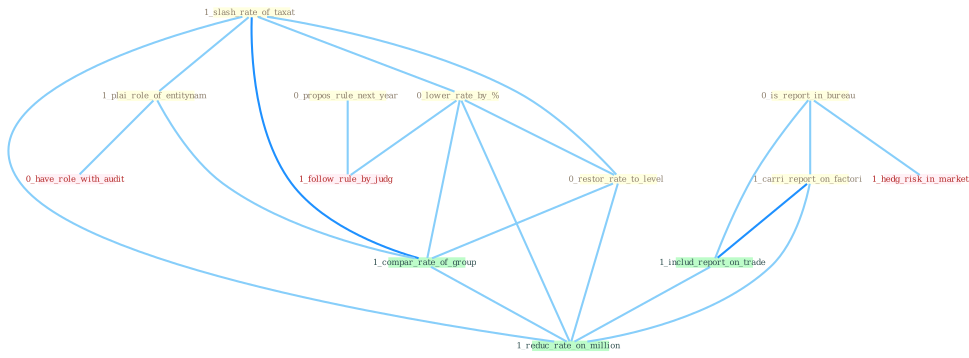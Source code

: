 Graph G{ 
    node
    [shape=polygon,style=filled,width=.5,height=.06,color="#BDFCC9",fixedsize=true,fontsize=4,
    fontcolor="#2f4f4f"];
    {node
    [color="#ffffe0", fontcolor="#8b7d6b"] "1_slash_rate_of_taxat " "0_lower_rate_by_% " "1_plai_role_of_entitynam " "0_restor_rate_to_level " "0_is_report_in_bureau " "1_carri_report_on_factori " "0_propos_rule_next_year "}
{node [color="#fff0f5", fontcolor="#b22222"] "1_follow_rule_by_judg " "1_hedg_risk_in_market " "0_have_role_with_audit "}
edge [color="#B0E2FF"];

	"1_slash_rate_of_taxat " -- "0_lower_rate_by_% " [w="1", color="#87cefa" ];
	"1_slash_rate_of_taxat " -- "1_plai_role_of_entitynam " [w="1", color="#87cefa" ];
	"1_slash_rate_of_taxat " -- "0_restor_rate_to_level " [w="1", color="#87cefa" ];
	"1_slash_rate_of_taxat " -- "1_compar_rate_of_group " [w="2", color="#1e90ff" , len=0.8];
	"1_slash_rate_of_taxat " -- "1_reduc_rate_on_million " [w="1", color="#87cefa" ];
	"0_lower_rate_by_% " -- "0_restor_rate_to_level " [w="1", color="#87cefa" ];
	"0_lower_rate_by_% " -- "1_compar_rate_of_group " [w="1", color="#87cefa" ];
	"0_lower_rate_by_% " -- "1_follow_rule_by_judg " [w="1", color="#87cefa" ];
	"0_lower_rate_by_% " -- "1_reduc_rate_on_million " [w="1", color="#87cefa" ];
	"1_plai_role_of_entitynam " -- "1_compar_rate_of_group " [w="1", color="#87cefa" ];
	"1_plai_role_of_entitynam " -- "0_have_role_with_audit " [w="1", color="#87cefa" ];
	"0_restor_rate_to_level " -- "1_compar_rate_of_group " [w="1", color="#87cefa" ];
	"0_restor_rate_to_level " -- "1_reduc_rate_on_million " [w="1", color="#87cefa" ];
	"0_is_report_in_bureau " -- "1_carri_report_on_factori " [w="1", color="#87cefa" ];
	"0_is_report_in_bureau " -- "1_includ_report_on_trade " [w="1", color="#87cefa" ];
	"0_is_report_in_bureau " -- "1_hedg_risk_in_market " [w="1", color="#87cefa" ];
	"1_carri_report_on_factori " -- "1_includ_report_on_trade " [w="2", color="#1e90ff" , len=0.8];
	"1_carri_report_on_factori " -- "1_reduc_rate_on_million " [w="1", color="#87cefa" ];
	"0_propos_rule_next_year " -- "1_follow_rule_by_judg " [w="1", color="#87cefa" ];
	"1_includ_report_on_trade " -- "1_reduc_rate_on_million " [w="1", color="#87cefa" ];
	"1_compar_rate_of_group " -- "1_reduc_rate_on_million " [w="1", color="#87cefa" ];
}